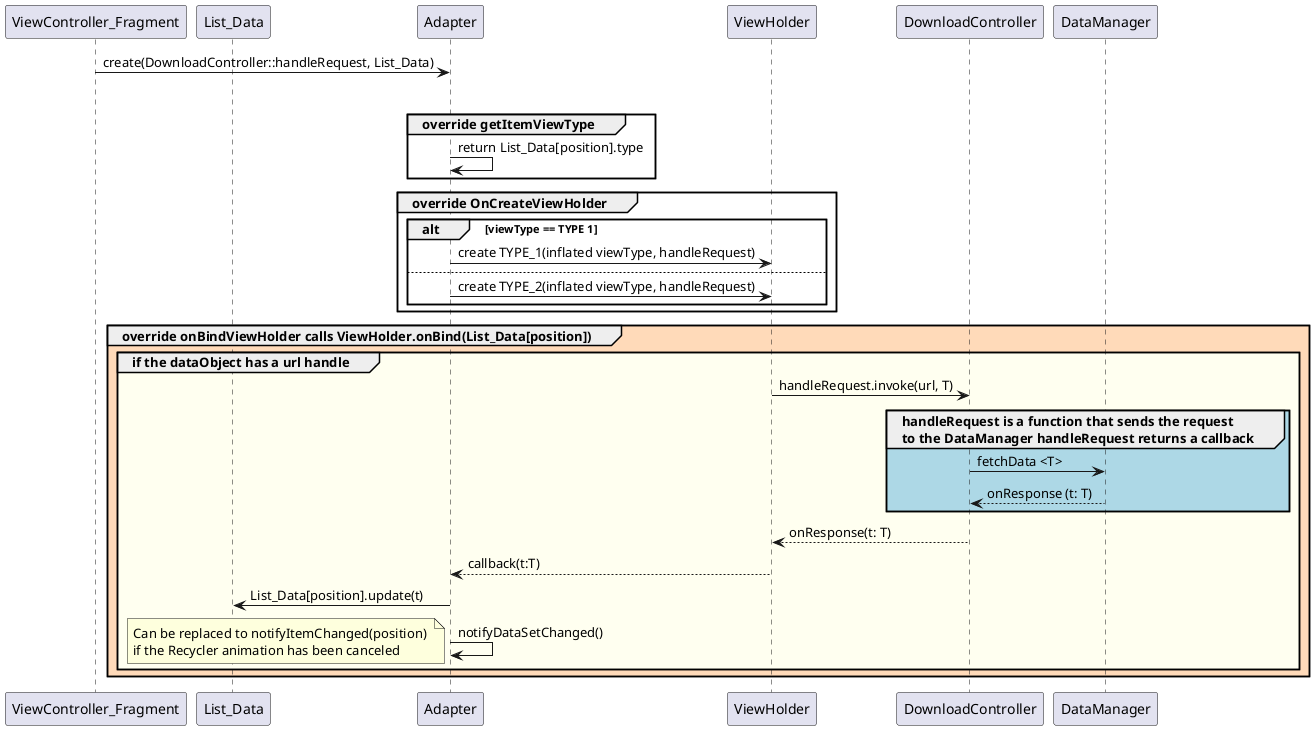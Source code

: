@startuml

participant ViewController_Fragment

participant List_Data

participant Adapter

participant ViewHolder

participant DownloadController

participant DataManager

ViewController_Fragment -> Adapter: create(DownloadController::handleRequest, List_Data)

group getItemViewType

group override getItemViewType
Adapter -> Adapter: return List_Data[position].type
end

group override OnCreateViewHolder
    alt viewType == TYPE 1
        Adapter -> ViewHolder: create TYPE_1(inflated viewType, handleRequest)
    else
        Adapter -> ViewHolder: create TYPE_2(inflated viewType, handleRequest)
    end
end

group #PeachPuff override onBindViewHolder calls ViewHolder.onBind(List_Data[position])

    group #ivory if the dataObject has a url handle
        ViewHolder -> DownloadController: handleRequest.invoke(url, T)

        group #LightBlue handleRequest is a function that sends the request \nto the DataManager handleRequest returns a callback
            DownloadController -> DataManager: fetchData <T>
            DataManager --> DownloadController: onResponse (t: T)
        end
            DownloadController --> ViewHolder: onResponse(t: T)
            ViewHolder --> Adapter: callback(t:T)
            Adapter -> List_Data: List_Data[position].update(t)
            Adapter -> Adapter: notifyDataSetChanged()
            note left: Can be replaced to notifyItemChanged(position) \nif the Recycler animation has been canceled
    end
end

@enduml